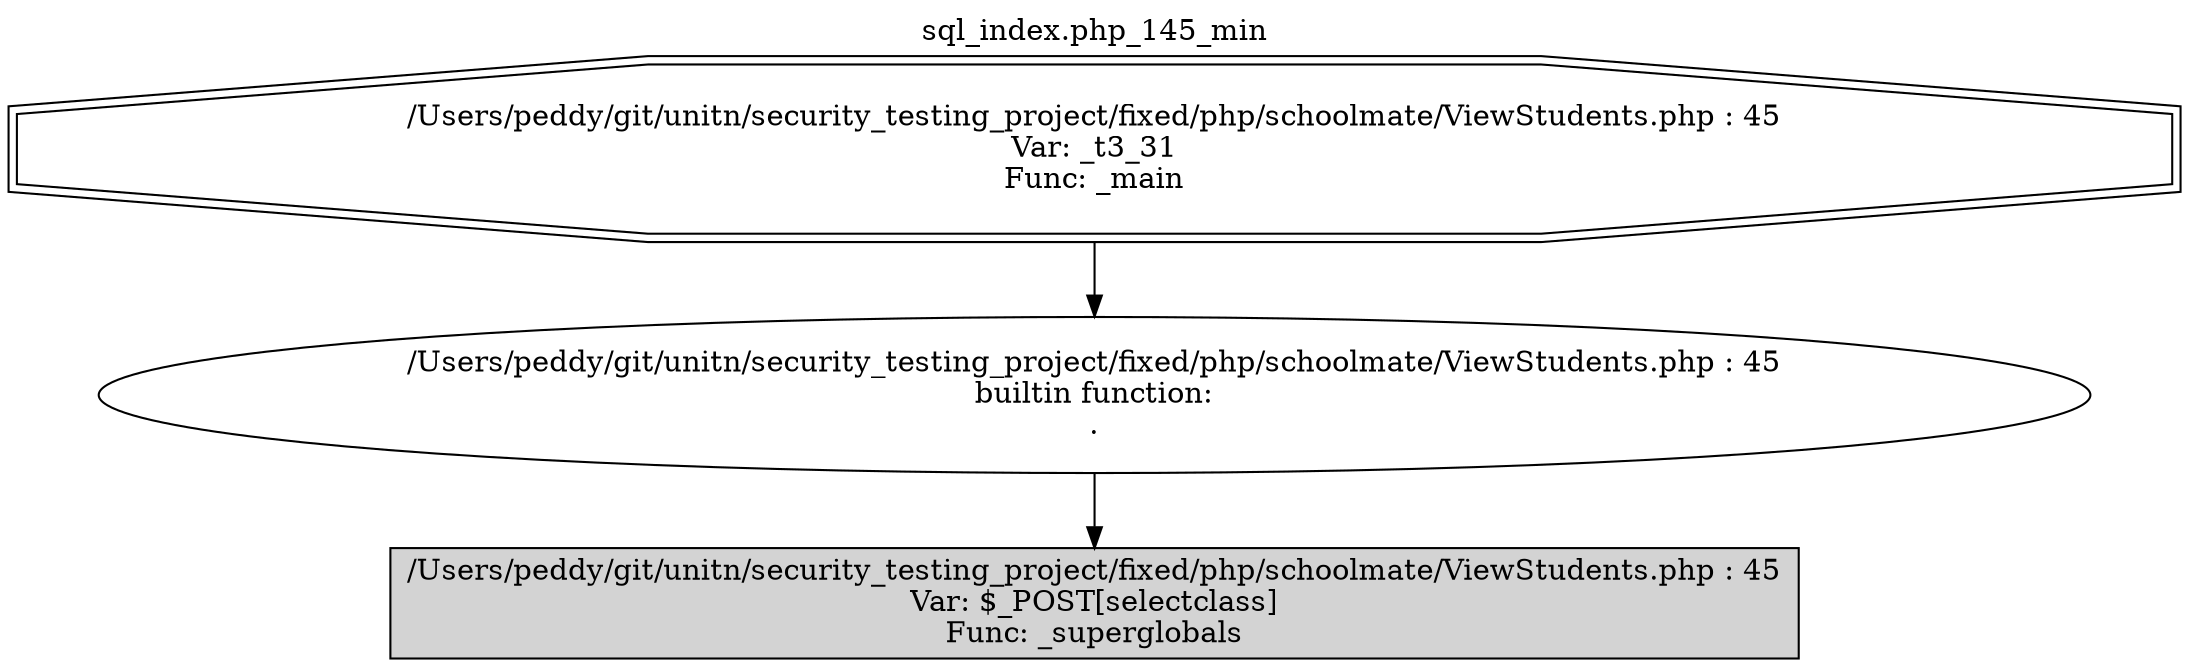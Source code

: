 digraph cfg {
  label="sql_index.php_145_min";
  labelloc=t;
  n1 [shape=doubleoctagon, label="/Users/peddy/git/unitn/security_testing_project/fixed/php/schoolmate/ViewStudents.php : 45\nVar: _t3_31\nFunc: _main\n"];
  n2 [shape=ellipse, label="/Users/peddy/git/unitn/security_testing_project/fixed/php/schoolmate/ViewStudents.php : 45\nbuiltin function:\n.\n"];
  n3 [shape=box, label="/Users/peddy/git/unitn/security_testing_project/fixed/php/schoolmate/ViewStudents.php : 45\nVar: $_POST[selectclass]\nFunc: _superglobals\n",style=filled];
  n1 -> n2;
  n2 -> n3;
}
